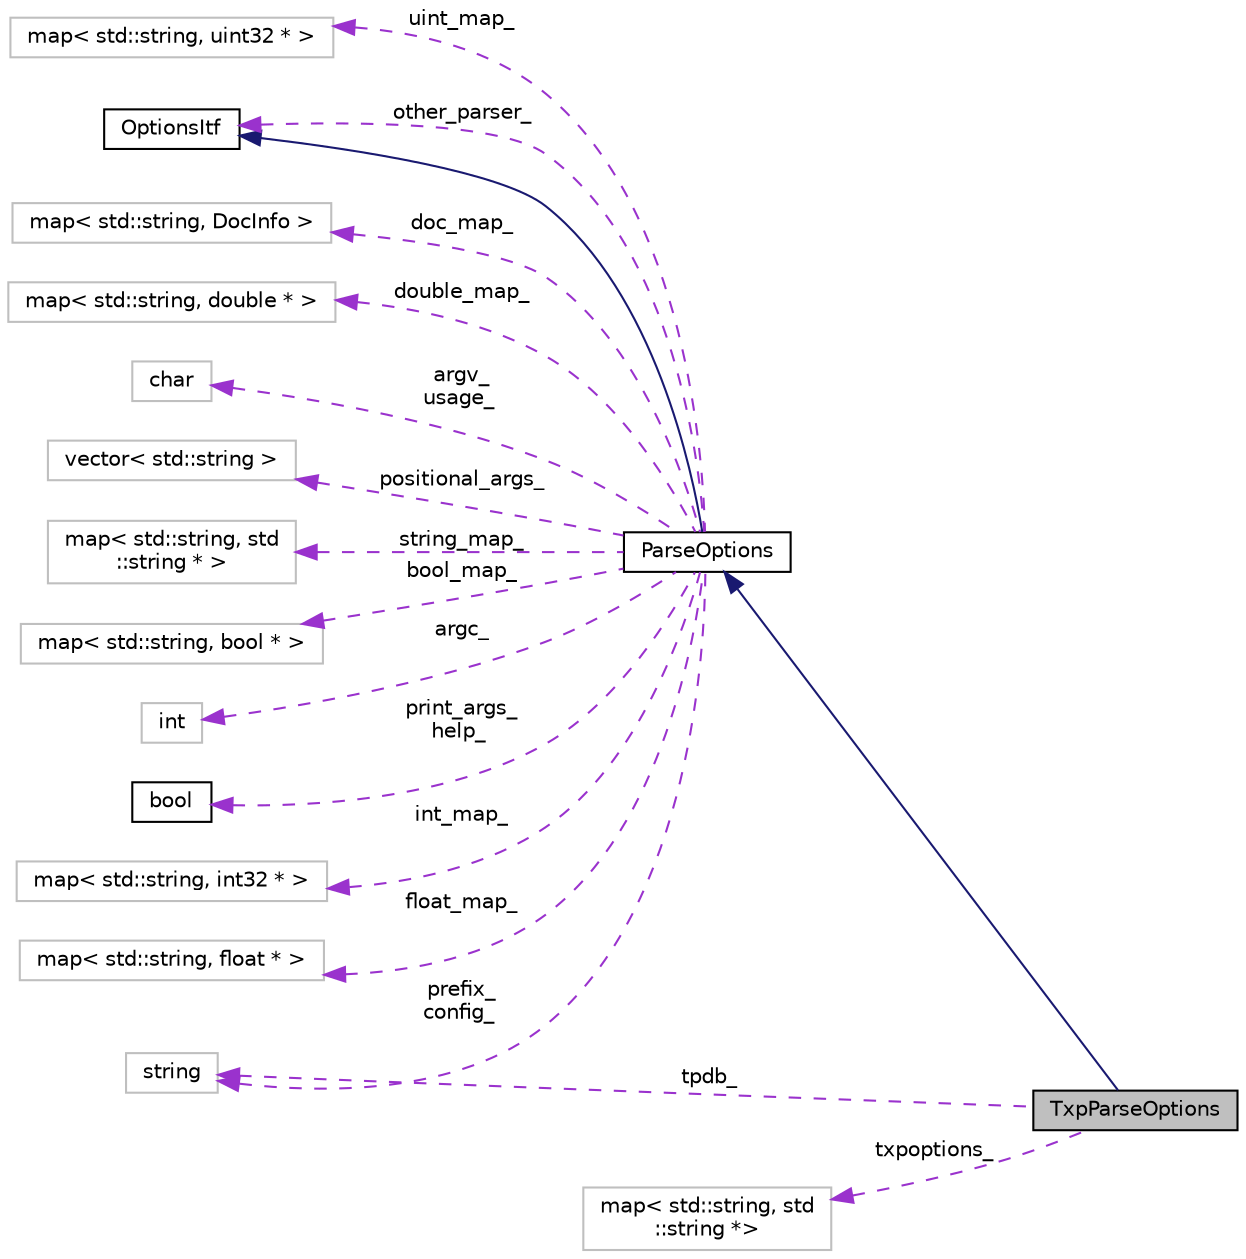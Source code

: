 digraph "TxpParseOptions"
{
  edge [fontname="Helvetica",fontsize="10",labelfontname="Helvetica",labelfontsize="10"];
  node [fontname="Helvetica",fontsize="10",shape=record];
  rankdir="LR";
  Node3 [label="TxpParseOptions",height=0.2,width=0.4,color="black", fillcolor="grey75", style="filled", fontcolor="black"];
  Node4 -> Node3 [dir="back",color="midnightblue",fontsize="10",style="solid",fontname="Helvetica"];
  Node4 [label="ParseOptions",height=0.2,width=0.4,color="black", fillcolor="white", style="filled",URL="$classkaldi_1_1ParseOptions.html",tooltip="The class ParseOptions is for parsing command-line options; see Parsing command-line options for more..."];
  Node5 -> Node4 [dir="back",color="midnightblue",fontsize="10",style="solid",fontname="Helvetica"];
  Node5 [label="OptionsItf",height=0.2,width=0.4,color="black", fillcolor="white", style="filled",URL="$classkaldi_1_1OptionsItf.html"];
  Node5 -> Node4 [dir="back",color="darkorchid3",fontsize="10",style="dashed",label=" other_parser_" ,fontname="Helvetica"];
  Node6 -> Node4 [dir="back",color="darkorchid3",fontsize="10",style="dashed",label=" doc_map_" ,fontname="Helvetica"];
  Node6 [label="map\< std::string, DocInfo \>",height=0.2,width=0.4,color="grey75", fillcolor="white", style="filled"];
  Node7 -> Node4 [dir="back",color="darkorchid3",fontsize="10",style="dashed",label=" double_map_" ,fontname="Helvetica"];
  Node7 [label="map\< std::string, double * \>",height=0.2,width=0.4,color="grey75", fillcolor="white", style="filled"];
  Node8 -> Node4 [dir="back",color="darkorchid3",fontsize="10",style="dashed",label=" argv_\nusage_" ,fontname="Helvetica"];
  Node8 [label="char",height=0.2,width=0.4,color="grey75", fillcolor="white", style="filled"];
  Node9 -> Node4 [dir="back",color="darkorchid3",fontsize="10",style="dashed",label=" positional_args_" ,fontname="Helvetica"];
  Node9 [label="vector\< std::string \>",height=0.2,width=0.4,color="grey75", fillcolor="white", style="filled"];
  Node10 -> Node4 [dir="back",color="darkorchid3",fontsize="10",style="dashed",label=" string_map_" ,fontname="Helvetica"];
  Node10 [label="map\< std::string, std\l::string * \>",height=0.2,width=0.4,color="grey75", fillcolor="white", style="filled"];
  Node11 -> Node4 [dir="back",color="darkorchid3",fontsize="10",style="dashed",label=" bool_map_" ,fontname="Helvetica"];
  Node11 [label="map\< std::string, bool * \>",height=0.2,width=0.4,color="grey75", fillcolor="white", style="filled"];
  Node12 -> Node4 [dir="back",color="darkorchid3",fontsize="10",style="dashed",label=" argc_" ,fontname="Helvetica"];
  Node12 [label="int",height=0.2,width=0.4,color="grey75", fillcolor="white", style="filled"];
  Node13 -> Node4 [dir="back",color="darkorchid3",fontsize="10",style="dashed",label=" prefix_\nconfig_" ,fontname="Helvetica"];
  Node13 [label="string",height=0.2,width=0.4,color="grey75", fillcolor="white", style="filled"];
  Node14 -> Node4 [dir="back",color="darkorchid3",fontsize="10",style="dashed",label=" print_args_\nhelp_" ,fontname="Helvetica"];
  Node14 [label="bool",height=0.2,width=0.4,color="black", fillcolor="white", style="filled",URL="$classbool.html"];
  Node15 -> Node4 [dir="back",color="darkorchid3",fontsize="10",style="dashed",label=" int_map_" ,fontname="Helvetica"];
  Node15 [label="map\< std::string, int32 * \>",height=0.2,width=0.4,color="grey75", fillcolor="white", style="filled"];
  Node16 -> Node4 [dir="back",color="darkorchid3",fontsize="10",style="dashed",label=" float_map_" ,fontname="Helvetica"];
  Node16 [label="map\< std::string, float * \>",height=0.2,width=0.4,color="grey75", fillcolor="white", style="filled"];
  Node17 -> Node4 [dir="back",color="darkorchid3",fontsize="10",style="dashed",label=" uint_map_" ,fontname="Helvetica"];
  Node17 [label="map\< std::string, uint32 * \>",height=0.2,width=0.4,color="grey75", fillcolor="white", style="filled"];
  Node18 -> Node3 [dir="back",color="darkorchid3",fontsize="10",style="dashed",label=" txpoptions_" ,fontname="Helvetica"];
  Node18 [label="map\< std::string, std\l::string *\>",height=0.2,width=0.4,color="grey75", fillcolor="white", style="filled"];
  Node13 -> Node3 [dir="back",color="darkorchid3",fontsize="10",style="dashed",label=" tpdb_" ,fontname="Helvetica"];
}
